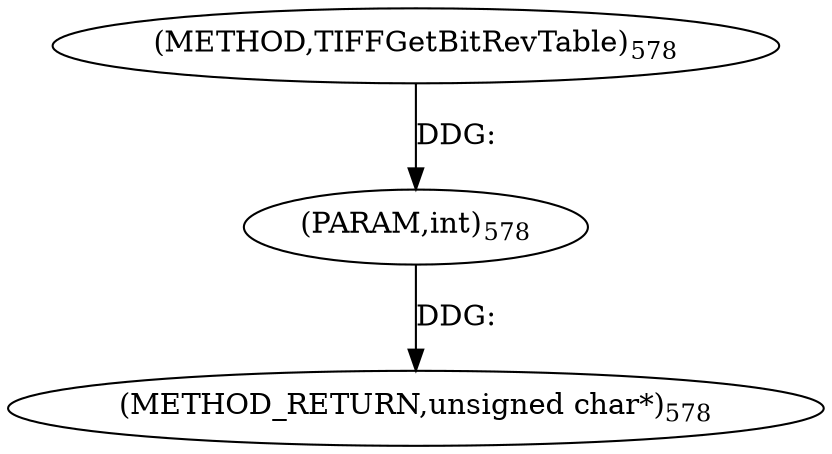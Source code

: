 digraph "TIFFGetBitRevTable" {  
"9260" [label = <(METHOD,TIFFGetBitRevTable)<SUB>578</SUB>> ]
"9262" [label = <(METHOD_RETURN,unsigned char*)<SUB>578</SUB>> ]
"9261" [label = <(PARAM,int)<SUB>578</SUB>> ]
  "9261" -> "9262"  [ label = "DDG: "] 
  "9260" -> "9261"  [ label = "DDG: "] 
}
